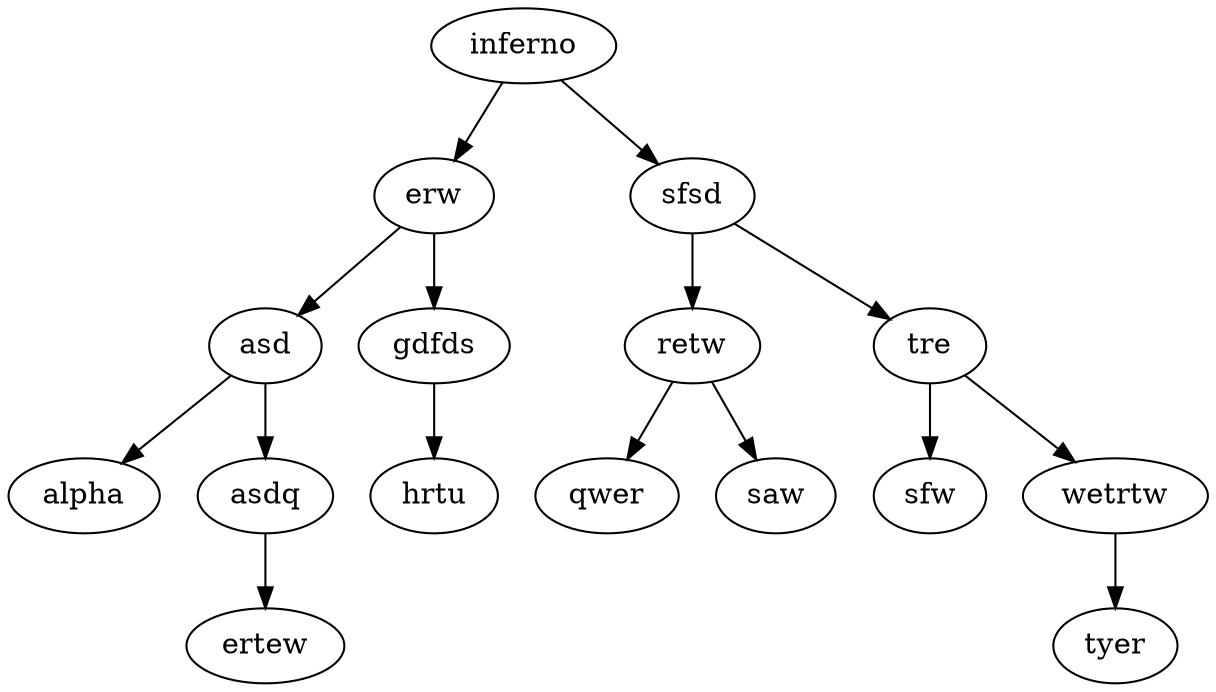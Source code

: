 digraph G {
asd -> alpha;
asdq -> ertew;
asd -> asdq;
erw -> asd;
gdfds -> hrtu;
erw -> gdfds;
inferno -> erw;
retw -> qwer;
retw -> saw;
sfsd -> retw;
tre -> sfw;
wetrtw -> tyer;
tre -> wetrtw;
sfsd -> tre;
inferno -> sfsd;
}